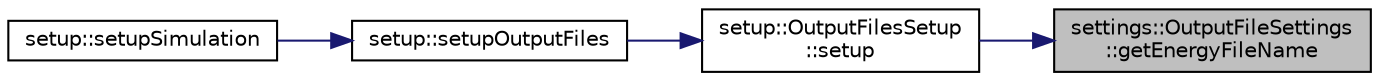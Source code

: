 digraph "settings::OutputFileSettings::getEnergyFileName"
{
 // LATEX_PDF_SIZE
  edge [fontname="Helvetica",fontsize="10",labelfontname="Helvetica",labelfontsize="10"];
  node [fontname="Helvetica",fontsize="10",shape=record];
  rankdir="RL";
  Node1 [label="settings::OutputFileSettings\l::getEnergyFileName",height=0.2,width=0.4,color="black", fillcolor="grey75", style="filled", fontcolor="black",tooltip=" "];
  Node1 -> Node2 [dir="back",color="midnightblue",fontsize="10",style="solid",fontname="Helvetica"];
  Node2 [label="setup::OutputFilesSetup\l::setup",height=0.2,width=0.4,color="black", fillcolor="white", style="filled",URL="$classsetup_1_1OutputFilesSetup.html#a1fd707157b64fa7c6da50fbc415fd4f6",tooltip="setup output files"];
  Node2 -> Node3 [dir="back",color="midnightblue",fontsize="10",style="solid",fontname="Helvetica"];
  Node3 [label="setup::setupOutputFiles",height=0.2,width=0.4,color="black", fillcolor="white", style="filled",URL="$namespacesetup.html#aeba2415817b4b23158ba207863e9daaa",tooltip="wrapper function to setup output files"];
  Node3 -> Node4 [dir="back",color="midnightblue",fontsize="10",style="solid",fontname="Helvetica"];
  Node4 [label="setup::setupSimulation",height=0.2,width=0.4,color="black", fillcolor="white", style="filled",URL="$namespacesetup.html#a1c000cdfa46aed7d8018017635915ae1",tooltip="setup the engine"];
}
